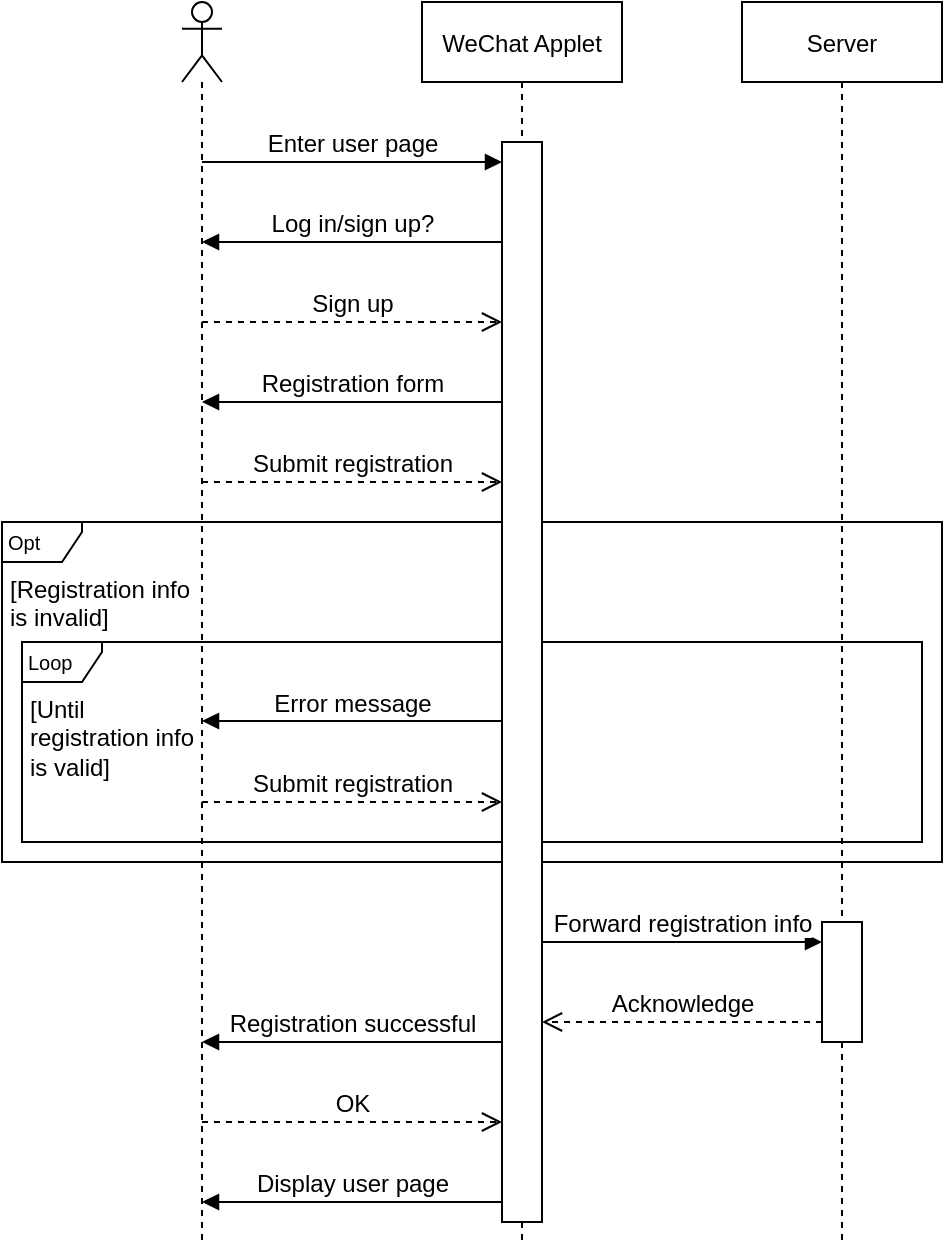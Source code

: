 <mxfile version="14.6.6" type="device"><diagram id="EjsiPQcKAoGRyyTPucXv" name="Page-1"><mxGraphModel dx="920" dy="742" grid="1" gridSize="10" guides="1" tooltips="1" connect="1" arrows="1" fold="1" page="1" pageScale="1" pageWidth="827" pageHeight="1169" math="0" shadow="0"><root><mxCell id="0"/><mxCell id="1" parent="0"/><mxCell id="T-v-TK5pMLw3BQBidbbL-76" value="" style="group" vertex="1" connectable="0" parent="1"><mxGeometry x="40" y="300" width="470" height="170" as="geometry"/></mxCell><mxCell id="T-v-TK5pMLw3BQBidbbL-75" value="" style="group" vertex="1" connectable="0" parent="T-v-TK5pMLw3BQBidbbL-76"><mxGeometry width="470" height="170" as="geometry"/></mxCell><mxCell id="T-v-TK5pMLw3BQBidbbL-74" value="&lt;font style=&quot;font-size: 10px&quot;&gt;Opt&lt;/font&gt;" style="shape=umlFrame;tabWidth=110;tabHeight=30;tabPosition=left;html=1;boundedLbl=1;labelInHeader=1;width=40;height=20;align=left;spacingLeft=1;container=0;" vertex="1" parent="T-v-TK5pMLw3BQBidbbL-75"><mxGeometry width="470" height="170" as="geometry"/></mxCell><mxCell id="T-v-TK5pMLw3BQBidbbL-62" value="&lt;font style=&quot;font-size: 10px&quot;&gt;Loop&lt;/font&gt;" style="shape=umlFrame;tabWidth=110;tabHeight=30;tabPosition=left;html=1;boundedLbl=1;labelInHeader=1;width=40;height=20;align=left;spacingLeft=1;container=0;" vertex="1" parent="T-v-TK5pMLw3BQBidbbL-75"><mxGeometry x="10" y="60" width="450" height="100" as="geometry"/></mxCell><mxCell id="T-v-TK5pMLw3BQBidbbL-46" value="Error message" style="html=1;verticalAlign=bottom;endArrow=block;fontSize=12;" edge="1" parent="T-v-TK5pMLw3BQBidbbL-75"><mxGeometry y="-40.5" width="80" as="geometry"><mxPoint x="250" y="99.5" as="sourcePoint"/><mxPoint x="100" y="99.5" as="targetPoint"/></mxGeometry></mxCell><mxCell id="T-v-TK5pMLw3BQBidbbL-47" value="Submit registration" style="html=1;verticalAlign=bottom;endArrow=open;dashed=1;endSize=8;fontSize=12;" edge="1" parent="T-v-TK5pMLw3BQBidbbL-75"><mxGeometry y="100" as="geometry"><mxPoint x="100" y="140" as="sourcePoint"/><mxPoint x="250" y="140" as="targetPoint"/></mxGeometry></mxCell><mxCell id="T-v-TK5pMLw3BQBidbbL-41" value="[Registration info is invalid]" style="text;strokeColor=none;fillColor=none;align=left;verticalAlign=top;whiteSpace=wrap;rounded=0;spacingLeft=2;spacingRight=2;" vertex="1" parent="T-v-TK5pMLw3BQBidbbL-75"><mxGeometry y="20" width="100" height="20" as="geometry"/></mxCell><mxCell id="T-v-TK5pMLw3BQBidbbL-63" value="[Until registration info is valid]" style="text;strokeColor=none;fillColor=none;align=left;verticalAlign=top;whiteSpace=wrap;rounded=0;spacingLeft=2;spacingRight=2;" vertex="1" parent="T-v-TK5pMLw3BQBidbbL-76"><mxGeometry x="10" y="80" width="90" height="40" as="geometry"/></mxCell><mxCell id="ofBffeFVcKUUHxkPsgCd-1" value="WeChat Applet" style="shape=umlLifeline;perimeter=lifelinePerimeter;container=1;collapsible=0;recursiveResize=0;rounded=0;shadow=0;strokeWidth=1;" parent="1" vertex="1"><mxGeometry x="250" y="40" width="100" height="620" as="geometry"/></mxCell><mxCell id="ofBffeFVcKUUHxkPsgCd-2" value="" style="shape=umlLifeline;participant=umlActor;perimeter=lifelinePerimeter;whiteSpace=wrap;html=1;container=1;collapsible=0;recursiveResize=0;verticalAlign=top;spacingTop=36;outlineConnect=0;fontSize=12;align=left;" parent="1" vertex="1"><mxGeometry x="130" y="40" width="20" height="620" as="geometry"/></mxCell><mxCell id="ofBffeFVcKUUHxkPsgCd-3" value="" style="rounded=0;whiteSpace=wrap;html=1;fontSize=12;align=left;" parent="1" vertex="1"><mxGeometry x="290" y="110" width="20" height="540" as="geometry"/></mxCell><mxCell id="ofBffeFVcKUUHxkPsgCd-11" value="Server" style="shape=umlLifeline;perimeter=lifelinePerimeter;container=1;collapsible=0;recursiveResize=0;rounded=0;shadow=0;strokeWidth=1;" parent="1" vertex="1"><mxGeometry x="410" y="40" width="100" height="620" as="geometry"/></mxCell><mxCell id="ofBffeFVcKUUHxkPsgCd-16" value="" style="rounded=0;whiteSpace=wrap;html=1;fontSize=12;align=left;" parent="ofBffeFVcKUUHxkPsgCd-11" vertex="1"><mxGeometry x="40" y="460" width="20" height="60" as="geometry"/></mxCell><mxCell id="ofBffeFVcKUUHxkPsgCd-19" value="Enter user page" style="html=1;verticalAlign=bottom;endArrow=block;fontSize=12;" parent="1" edge="1"><mxGeometry width="80" relative="1" as="geometry"><mxPoint x="140" y="120" as="sourcePoint"/><mxPoint x="290" y="120" as="targetPoint"/></mxGeometry></mxCell><mxCell id="T-v-TK5pMLw3BQBidbbL-2" value="Sign up" style="html=1;verticalAlign=bottom;endArrow=open;dashed=1;endSize=8;fontSize=12;" edge="1" parent="1"><mxGeometry x="40" y="160" as="geometry"><mxPoint x="140" y="200" as="sourcePoint"/><mxPoint x="290" y="200" as="targetPoint"/></mxGeometry></mxCell><mxCell id="T-v-TK5pMLw3BQBidbbL-3" value="Log in/sign up?" style="html=1;verticalAlign=bottom;endArrow=block;fontSize=12;" edge="1" parent="1"><mxGeometry width="80" relative="1" as="geometry"><mxPoint x="290" y="160" as="sourcePoint"/><mxPoint x="140" y="160" as="targetPoint"/></mxGeometry></mxCell><mxCell id="T-v-TK5pMLw3BQBidbbL-5" value="Registration form" style="html=1;verticalAlign=bottom;endArrow=block;fontSize=12;" edge="1" parent="1"><mxGeometry width="80" relative="1" as="geometry"><mxPoint x="290" y="240" as="sourcePoint"/><mxPoint x="140" y="240" as="targetPoint"/></mxGeometry></mxCell><mxCell id="T-v-TK5pMLw3BQBidbbL-6" value="Submit registration" style="html=1;verticalAlign=bottom;endArrow=open;dashed=1;endSize=8;fontSize=12;" edge="1" parent="1"><mxGeometry x="40" y="240" as="geometry"><mxPoint x="140" y="280" as="sourcePoint"/><mxPoint x="290" y="280" as="targetPoint"/></mxGeometry></mxCell><mxCell id="T-v-TK5pMLw3BQBidbbL-7" value="Forward registration info" style="html=1;verticalAlign=bottom;endArrow=block;fontSize=12;" edge="1" parent="1"><mxGeometry x="40" y="470" width="80" as="geometry"><mxPoint x="310" y="510" as="sourcePoint"/><mxPoint x="450" y="510" as="targetPoint"/></mxGeometry></mxCell><mxCell id="T-v-TK5pMLw3BQBidbbL-44" value="Acknowledge" style="html=1;verticalAlign=bottom;endArrow=open;dashed=1;endSize=8;fontSize=12;" edge="1" parent="1"><mxGeometry x="210" y="510" as="geometry"><mxPoint x="450" y="550" as="sourcePoint"/><mxPoint x="310" y="550" as="targetPoint"/></mxGeometry></mxCell><mxCell id="T-v-TK5pMLw3BQBidbbL-77" value="Registration successful" style="html=1;verticalAlign=bottom;endArrow=block;fontSize=12;" edge="1" parent="1"><mxGeometry width="80" relative="1" as="geometry"><mxPoint x="290" y="560" as="sourcePoint"/><mxPoint x="140" y="560" as="targetPoint"/></mxGeometry></mxCell><mxCell id="T-v-TK5pMLw3BQBidbbL-78" value="OK" style="html=1;verticalAlign=bottom;endArrow=open;dashed=1;endSize=8;fontSize=12;" edge="1" parent="1"><mxGeometry x="40" y="560" as="geometry"><mxPoint x="140" y="600" as="sourcePoint"/><mxPoint x="290" y="600" as="targetPoint"/></mxGeometry></mxCell><mxCell id="T-v-TK5pMLw3BQBidbbL-79" value="Display user page" style="html=1;verticalAlign=bottom;endArrow=block;fontSize=12;" edge="1" parent="1"><mxGeometry width="80" relative="1" as="geometry"><mxPoint x="290" y="640" as="sourcePoint"/><mxPoint x="140" y="640" as="targetPoint"/></mxGeometry></mxCell></root></mxGraphModel></diagram></mxfile>